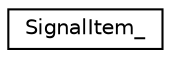 digraph "Graphical Class Hierarchy"
{
  edge [fontname="Helvetica",fontsize="10",labelfontname="Helvetica",labelfontsize="10"];
  node [fontname="Helvetica",fontsize="10",shape=record];
  rankdir="LR";
  Node0 [label="SignalItem_",height=0.2,width=0.4,color="black", fillcolor="white", style="filled",URL="$structSignalItem__.html"];
}
